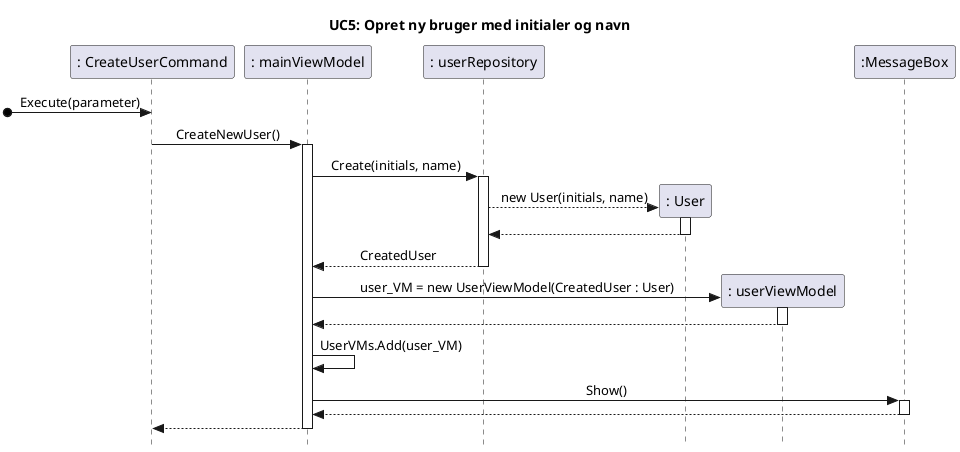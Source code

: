 @startuml
skinparam style strictuml
skinparam sequenceMessageAlign center
title UC5: Opret ny bruger med initialer og navn


participant ": CreateUserCommand" as CUC
participant ": mainViewModel" as mvm

participant ": userRepository" as urepo
participant ": User" as U
participant ": userViewModel" as uvm

participant ":MessageBox" as MB

[o-> CUC: Execute(parameter)
    CUC -> mvm ++: CreateNewUser()
        mvm -> urepo ++: Create(initials, name)
            create U
            urepo --> U ++: new User(initials, name)
            return 
        return CreatedUser
        
        create uvm
        mvm -> uvm ++: user_VM = new UserViewModel(CreatedUser : User)
        return
        mvm -> mvm: UserVMs.Add(user_VM)
                
        mvm -> MB ++: Show()
        return
return

@enduml